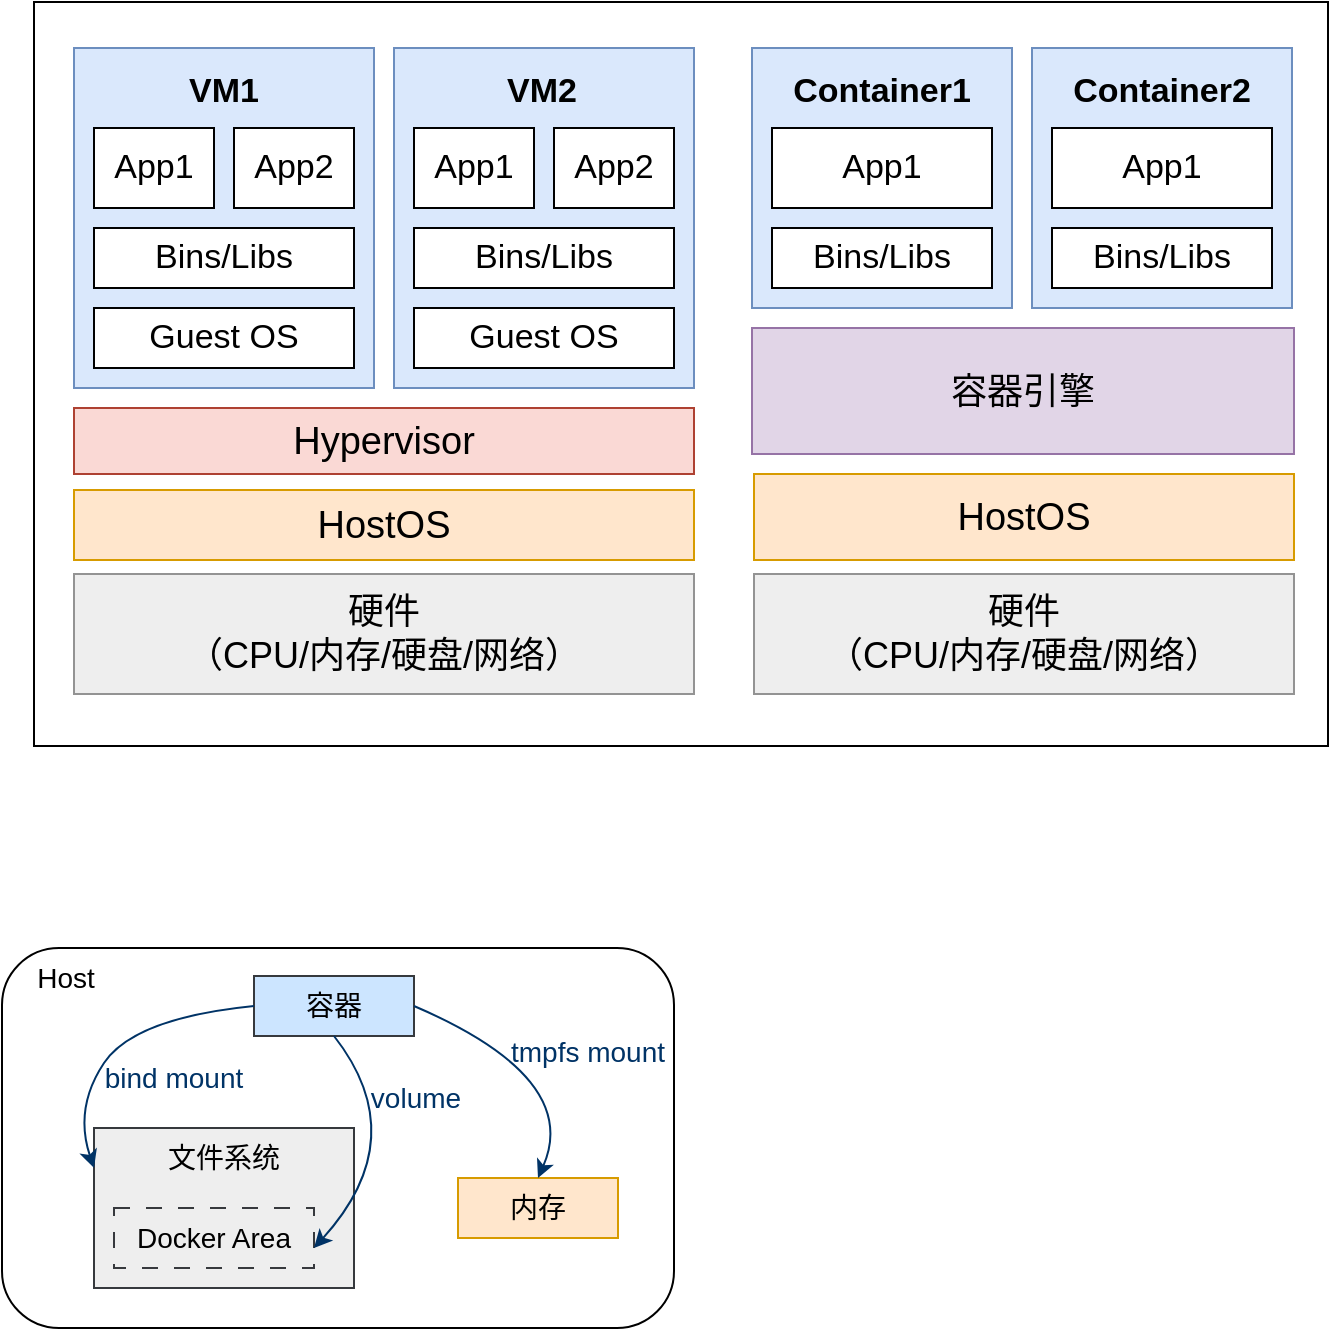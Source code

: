 <mxfile version="26.2.8">
  <diagram name="第 1 页" id="44ZVrLmqxPfrwCW0gd7F">
    <mxGraphModel dx="1716" dy="1344" grid="0" gridSize="10" guides="1" tooltips="1" connect="1" arrows="1" fold="1" page="0" pageScale="1" pageWidth="827" pageHeight="1169" math="0" shadow="0">
      <root>
        <mxCell id="0" />
        <mxCell id="1" parent="0" />
        <mxCell id="c8mV4seKHAKRTPtKpaVG-1" value="" style="rounded=1;whiteSpace=wrap;html=1;fontSize=14;fillColor=none;" parent="1" vertex="1">
          <mxGeometry x="-556" y="70" width="336" height="190" as="geometry" />
        </mxCell>
        <mxCell id="c8mV4seKHAKRTPtKpaVG-5" value="&lt;font&gt;Host&lt;/font&gt;" style="text;html=1;align=center;verticalAlign=middle;whiteSpace=wrap;rounded=0;fontSize=14;" parent="1" vertex="1">
          <mxGeometry x="-556" y="70" width="64" height="30" as="geometry" />
        </mxCell>
        <mxCell id="E0c5lzYY-KsFI5MVlqS7-1" value="" style="rounded=0;whiteSpace=wrap;html=1;" parent="1" vertex="1">
          <mxGeometry x="-540" y="-403" width="647" height="372" as="geometry" />
        </mxCell>
        <mxCell id="3Vd9QLCNDWLQVO_T61nP-1" value="&lt;font style=&quot;font-size: 18px;&quot;&gt;硬件&lt;/font&gt;&lt;div&gt;&lt;font style=&quot;font-size: 18px;&quot;&gt;（CPU/内存/硬盘/网络）&lt;/font&gt;&lt;/div&gt;" style="rounded=0;whiteSpace=wrap;html=1;fillColor=#eeeeee;strokeColor=#939393;" parent="1" vertex="1">
          <mxGeometry x="-520" y="-117" width="310" height="60" as="geometry" />
        </mxCell>
        <mxCell id="3Vd9QLCNDWLQVO_T61nP-2" value="&lt;font style=&quot;font-size: 18px;&quot;&gt;硬件&lt;/font&gt;&lt;div&gt;&lt;font style=&quot;font-size: 18px;&quot;&gt;（CPU/内存/硬盘/网络）&lt;/font&gt;&lt;/div&gt;" style="rounded=0;whiteSpace=wrap;html=1;fillColor=#eeeeee;strokeColor=#939393;" parent="1" vertex="1">
          <mxGeometry x="-180" y="-117" width="270" height="60" as="geometry" />
        </mxCell>
        <mxCell id="3Vd9QLCNDWLQVO_T61nP-3" value="&lt;font style=&quot;font-size: 19px;&quot;&gt;Hypervisor&lt;/font&gt;" style="rounded=0;whiteSpace=wrap;html=1;fillColor=#fad9d5;strokeColor=#ae4132;" parent="1" vertex="1">
          <mxGeometry x="-520" y="-200" width="310" height="33" as="geometry" />
        </mxCell>
        <mxCell id="3Vd9QLCNDWLQVO_T61nP-4" value="&lt;font style=&quot;font-size: 19px;&quot;&gt;HostOS&lt;/font&gt;" style="rounded=0;whiteSpace=wrap;html=1;fillColor=#ffe6cc;strokeColor=#d79b00;" parent="1" vertex="1">
          <mxGeometry x="-180" y="-167" width="270" height="43" as="geometry" />
        </mxCell>
        <mxCell id="3Vd9QLCNDWLQVO_T61nP-5" value="&lt;font style=&quot;font-size: 18px;&quot;&gt;容器引擎&lt;/font&gt;" style="rounded=0;whiteSpace=wrap;html=1;fillColor=#e1d5e7;strokeColor=#9673a6;" parent="1" vertex="1">
          <mxGeometry x="-181" y="-240" width="271" height="63" as="geometry" />
        </mxCell>
        <mxCell id="3Vd9QLCNDWLQVO_T61nP-6" value="" style="rounded=0;whiteSpace=wrap;html=1;fillColor=#dae8fc;strokeColor=#6c8ebf;" parent="1" vertex="1">
          <mxGeometry x="-520" y="-380" width="150" height="170" as="geometry" />
        </mxCell>
        <mxCell id="3Vd9QLCNDWLQVO_T61nP-7" value="&lt;font style=&quot;font-size: 17px;&quot;&gt;VM1&lt;/font&gt;" style="text;html=1;align=center;verticalAlign=middle;whiteSpace=wrap;rounded=0;fontStyle=1" parent="1" vertex="1">
          <mxGeometry x="-475" y="-373" width="60" height="30" as="geometry" />
        </mxCell>
        <mxCell id="3Vd9QLCNDWLQVO_T61nP-9" value="&lt;span style=&quot;font-size: 17px;&quot;&gt;App1&lt;/span&gt;" style="rounded=0;whiteSpace=wrap;html=1;" parent="1" vertex="1">
          <mxGeometry x="-510" y="-340" width="60" height="40" as="geometry" />
        </mxCell>
        <mxCell id="3Vd9QLCNDWLQVO_T61nP-11" value="&lt;span style=&quot;font-size: 17px;&quot;&gt;App2&lt;/span&gt;" style="rounded=0;whiteSpace=wrap;html=1;" parent="1" vertex="1">
          <mxGeometry x="-440" y="-340" width="60" height="40" as="geometry" />
        </mxCell>
        <mxCell id="3Vd9QLCNDWLQVO_T61nP-12" value="&lt;span style=&quot;font-size: 17px;&quot;&gt;Bins/Libs&lt;/span&gt;" style="rounded=0;whiteSpace=wrap;html=1;" parent="1" vertex="1">
          <mxGeometry x="-510" y="-290" width="130" height="30" as="geometry" />
        </mxCell>
        <mxCell id="3Vd9QLCNDWLQVO_T61nP-13" value="&lt;span style=&quot;font-size: 17px;&quot;&gt;Guest OS&lt;/span&gt;" style="rounded=0;whiteSpace=wrap;html=1;" parent="1" vertex="1">
          <mxGeometry x="-510" y="-250" width="130" height="30" as="geometry" />
        </mxCell>
        <mxCell id="3Vd9QLCNDWLQVO_T61nP-14" value="" style="rounded=0;whiteSpace=wrap;html=1;fillColor=#dae8fc;strokeColor=#6c8ebf;" parent="1" vertex="1">
          <mxGeometry x="-360" y="-380" width="150" height="170" as="geometry" />
        </mxCell>
        <mxCell id="3Vd9QLCNDWLQVO_T61nP-15" value="&lt;font style=&quot;font-size: 17px;&quot;&gt;VM2&lt;/font&gt;" style="text;html=1;align=center;verticalAlign=middle;whiteSpace=wrap;rounded=0;fontStyle=1" parent="1" vertex="1">
          <mxGeometry x="-316" y="-373" width="60" height="30" as="geometry" />
        </mxCell>
        <mxCell id="3Vd9QLCNDWLQVO_T61nP-16" value="&lt;span style=&quot;font-size: 17px;&quot;&gt;App1&lt;/span&gt;" style="rounded=0;whiteSpace=wrap;html=1;" parent="1" vertex="1">
          <mxGeometry x="-350" y="-340" width="60" height="40" as="geometry" />
        </mxCell>
        <mxCell id="3Vd9QLCNDWLQVO_T61nP-17" value="&lt;span style=&quot;font-size: 17px;&quot;&gt;App2&lt;/span&gt;" style="rounded=0;whiteSpace=wrap;html=1;" parent="1" vertex="1">
          <mxGeometry x="-280" y="-340" width="60" height="40" as="geometry" />
        </mxCell>
        <mxCell id="3Vd9QLCNDWLQVO_T61nP-18" value="&lt;span style=&quot;font-size: 17px;&quot;&gt;Bins/Libs&lt;/span&gt;" style="rounded=0;whiteSpace=wrap;html=1;" parent="1" vertex="1">
          <mxGeometry x="-350" y="-290" width="130" height="30" as="geometry" />
        </mxCell>
        <mxCell id="3Vd9QLCNDWLQVO_T61nP-19" value="&lt;span style=&quot;font-size: 17px;&quot;&gt;Guest OS&lt;/span&gt;" style="rounded=0;whiteSpace=wrap;html=1;" parent="1" vertex="1">
          <mxGeometry x="-350" y="-250" width="130" height="30" as="geometry" />
        </mxCell>
        <mxCell id="3Vd9QLCNDWLQVO_T61nP-21" value="" style="rounded=0;whiteSpace=wrap;html=1;fillColor=#dae8fc;strokeColor=#6c8ebf;" parent="1" vertex="1">
          <mxGeometry x="-181" y="-380" width="130" height="130" as="geometry" />
        </mxCell>
        <mxCell id="3Vd9QLCNDWLQVO_T61nP-22" value="&lt;font style=&quot;font-size: 17px;&quot;&gt;Container1&lt;/font&gt;" style="text;html=1;align=center;verticalAlign=middle;whiteSpace=wrap;rounded=0;fontStyle=1" parent="1" vertex="1">
          <mxGeometry x="-146" y="-373" width="60" height="30" as="geometry" />
        </mxCell>
        <mxCell id="3Vd9QLCNDWLQVO_T61nP-23" value="&lt;span style=&quot;font-size: 17px;&quot;&gt;App1&lt;/span&gt;" style="rounded=0;whiteSpace=wrap;html=1;" parent="1" vertex="1">
          <mxGeometry x="-171" y="-340" width="110" height="40" as="geometry" />
        </mxCell>
        <mxCell id="3Vd9QLCNDWLQVO_T61nP-25" value="&lt;span style=&quot;font-size: 17px;&quot;&gt;Bins/Libs&lt;/span&gt;" style="rounded=0;whiteSpace=wrap;html=1;" parent="1" vertex="1">
          <mxGeometry x="-171" y="-290" width="110" height="30" as="geometry" />
        </mxCell>
        <mxCell id="3Vd9QLCNDWLQVO_T61nP-32" value="" style="rounded=0;whiteSpace=wrap;html=1;fillColor=#dae8fc;strokeColor=#6c8ebf;" parent="1" vertex="1">
          <mxGeometry x="-41" y="-380" width="130" height="130" as="geometry" />
        </mxCell>
        <mxCell id="3Vd9QLCNDWLQVO_T61nP-33" value="&lt;font style=&quot;font-size: 17px;&quot;&gt;Container2&lt;/font&gt;" style="text;html=1;align=center;verticalAlign=middle;whiteSpace=wrap;rounded=0;fontStyle=1" parent="1" vertex="1">
          <mxGeometry x="-6" y="-373" width="60" height="30" as="geometry" />
        </mxCell>
        <mxCell id="3Vd9QLCNDWLQVO_T61nP-34" value="&lt;span style=&quot;font-size: 17px;&quot;&gt;App1&lt;/span&gt;" style="rounded=0;whiteSpace=wrap;html=1;" parent="1" vertex="1">
          <mxGeometry x="-31" y="-340" width="110" height="40" as="geometry" />
        </mxCell>
        <mxCell id="3Vd9QLCNDWLQVO_T61nP-36" value="&lt;span style=&quot;font-size: 17px;&quot;&gt;Bins/Libs&lt;/span&gt;" style="rounded=0;whiteSpace=wrap;html=1;" parent="1" vertex="1">
          <mxGeometry x="-31" y="-290" width="110" height="30" as="geometry" />
        </mxCell>
        <mxCell id="c8mV4seKHAKRTPtKpaVG-2" value="&lt;font&gt;容器&lt;/font&gt;" style="rounded=0;whiteSpace=wrap;html=1;fillColor=#cce5ff;strokeColor=#36393d;fontSize=14;" parent="1" vertex="1">
          <mxGeometry x="-430" y="84" width="80" height="30" as="geometry" />
        </mxCell>
        <mxCell id="c8mV4seKHAKRTPtKpaVG-4" value="" style="rounded=0;whiteSpace=wrap;html=1;fillColor=#eeeeee;strokeColor=#36393d;fontSize=14;" parent="1" vertex="1">
          <mxGeometry x="-510" y="160" width="130" height="80" as="geometry" />
        </mxCell>
        <mxCell id="3Vd9QLCNDWLQVO_T61nP-8" value="&lt;font&gt;文件系统&lt;/font&gt;" style="text;html=1;align=center;verticalAlign=middle;whiteSpace=wrap;rounded=0;fontSize=14;" parent="1" vertex="1">
          <mxGeometry x="-480" y="160" width="70" height="30" as="geometry" />
        </mxCell>
        <mxCell id="c8mV4seKHAKRTPtKpaVG-3" value="&lt;font&gt;Docker Area&lt;/font&gt;" style="rounded=0;whiteSpace=wrap;html=1;dashed=1;dashPattern=8 8;fillColor=#eeeeee;strokeColor=#36393d;fontSize=14;" parent="1" vertex="1">
          <mxGeometry x="-500" y="200" width="100" height="30" as="geometry" />
        </mxCell>
        <mxCell id="c8mV4seKHAKRTPtKpaVG-6" value="&lt;font&gt;内存&lt;/font&gt;" style="rounded=0;whiteSpace=wrap;html=1;fillColor=#ffe6cc;strokeColor=#d79b00;fontSize=14;" parent="1" vertex="1">
          <mxGeometry x="-328" y="185" width="80" height="30" as="geometry" />
        </mxCell>
        <mxCell id="c8mV4seKHAKRTPtKpaVG-8" value="" style="curved=1;endArrow=classic;html=1;rounded=0;exitX=0;exitY=0.5;exitDx=0;exitDy=0;entryX=0;entryY=0.25;entryDx=0;entryDy=0;strokeColor=#003366;fontSize=14;" parent="1" source="c8mV4seKHAKRTPtKpaVG-2" target="c8mV4seKHAKRTPtKpaVG-4" edge="1">
          <mxGeometry width="50" height="50" relative="1" as="geometry">
            <mxPoint x="-451" y="130" as="sourcePoint" />
            <mxPoint x="-591" y="190" as="targetPoint" />
            <Array as="points">
              <mxPoint x="-490" y="105" />
              <mxPoint x="-520" y="150" />
            </Array>
          </mxGeometry>
        </mxCell>
        <mxCell id="c8mV4seKHAKRTPtKpaVG-9" value="" style="curved=1;endArrow=classic;html=1;rounded=0;exitX=0.5;exitY=1;exitDx=0;exitDy=0;strokeColor=#003366;fontSize=14;" parent="1" source="c8mV4seKHAKRTPtKpaVG-2" edge="1">
          <mxGeometry width="50" height="50" relative="1" as="geometry">
            <mxPoint x="-350" y="135" as="sourcePoint" />
            <mxPoint x="-400" y="220" as="targetPoint" />
            <Array as="points">
              <mxPoint x="-350" y="165" />
            </Array>
          </mxGeometry>
        </mxCell>
        <mxCell id="c8mV4seKHAKRTPtKpaVG-10" value="" style="curved=1;endArrow=classic;html=1;rounded=0;exitX=1;exitY=0.5;exitDx=0;exitDy=0;entryX=0.5;entryY=0;entryDx=0;entryDy=0;strokeColor=#003366;fontSize=14;" parent="1" source="c8mV4seKHAKRTPtKpaVG-2" target="c8mV4seKHAKRTPtKpaVG-6" edge="1">
          <mxGeometry width="50" height="50" relative="1" as="geometry">
            <mxPoint x="-306" y="90" as="sourcePoint" />
            <mxPoint x="-316" y="190" as="targetPoint" />
            <Array as="points">
              <mxPoint x="-266" y="135" />
            </Array>
          </mxGeometry>
        </mxCell>
        <mxCell id="c8mV4seKHAKRTPtKpaVG-11" value="&lt;font&gt;bind mount&lt;/font&gt;" style="text;html=1;align=center;verticalAlign=middle;whiteSpace=wrap;rounded=0;fontSize=14;fontColor=#003366;" parent="1" vertex="1">
          <mxGeometry x="-510" y="120" width="80" height="30" as="geometry" />
        </mxCell>
        <mxCell id="c8mV4seKHAKRTPtKpaVG-12" value="&lt;font&gt;volume&lt;/font&gt;" style="text;html=1;align=center;verticalAlign=middle;whiteSpace=wrap;rounded=0;fontSize=14;fontColor=#003366;" parent="1" vertex="1">
          <mxGeometry x="-384" y="130" width="70" height="30" as="geometry" />
        </mxCell>
        <mxCell id="c8mV4seKHAKRTPtKpaVG-13" value="&lt;font&gt;tmpfs mount&lt;/font&gt;" style="text;html=1;align=center;verticalAlign=middle;whiteSpace=wrap;rounded=0;fontSize=14;fontColor=#003366;" parent="1" vertex="1">
          <mxGeometry x="-303" y="107" width="80" height="30" as="geometry" />
        </mxCell>
        <mxCell id="wstskLnKllkO4mr8B3MF-1" value="&lt;font style=&quot;font-size: 19px;&quot;&gt;HostOS&lt;/font&gt;" style="rounded=0;whiteSpace=wrap;html=1;fillColor=#ffe6cc;strokeColor=#d79b00;" vertex="1" parent="1">
          <mxGeometry x="-520" y="-159" width="310" height="35" as="geometry" />
        </mxCell>
      </root>
    </mxGraphModel>
  </diagram>
</mxfile>
